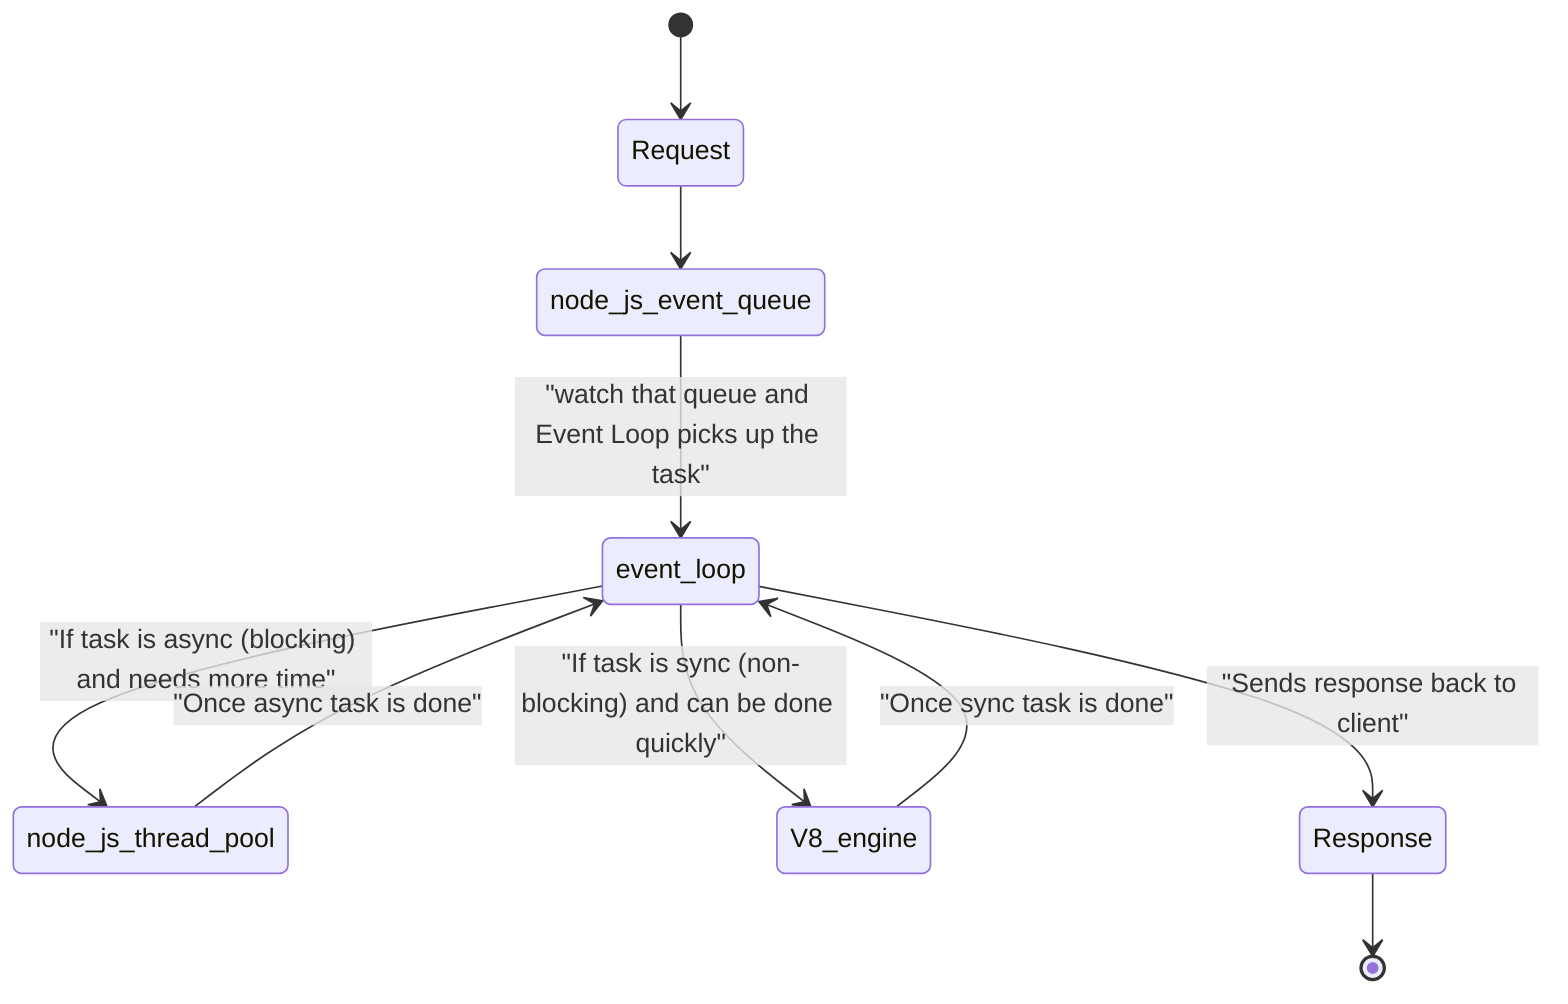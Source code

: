 stateDiagram-v2

    [*] --> Request
    Request --> node_js_event_queue

    node_js_event_queue --> event_loop : "watch that queue and Event Loop picks up the task"
    event_loop --> node_js_thread_pool : "If task is async (blocking) and needs more time"
    event_loop --> V8_engine : "If task is sync (non-blocking) and can be done quickly"
    node_js_thread_pool --> event_loop : "Once async task is done"
    V8_engine --> event_loop : "Once sync task is done"
    event_loop --> Response : "Sends response back to client"
    Response --> [*]